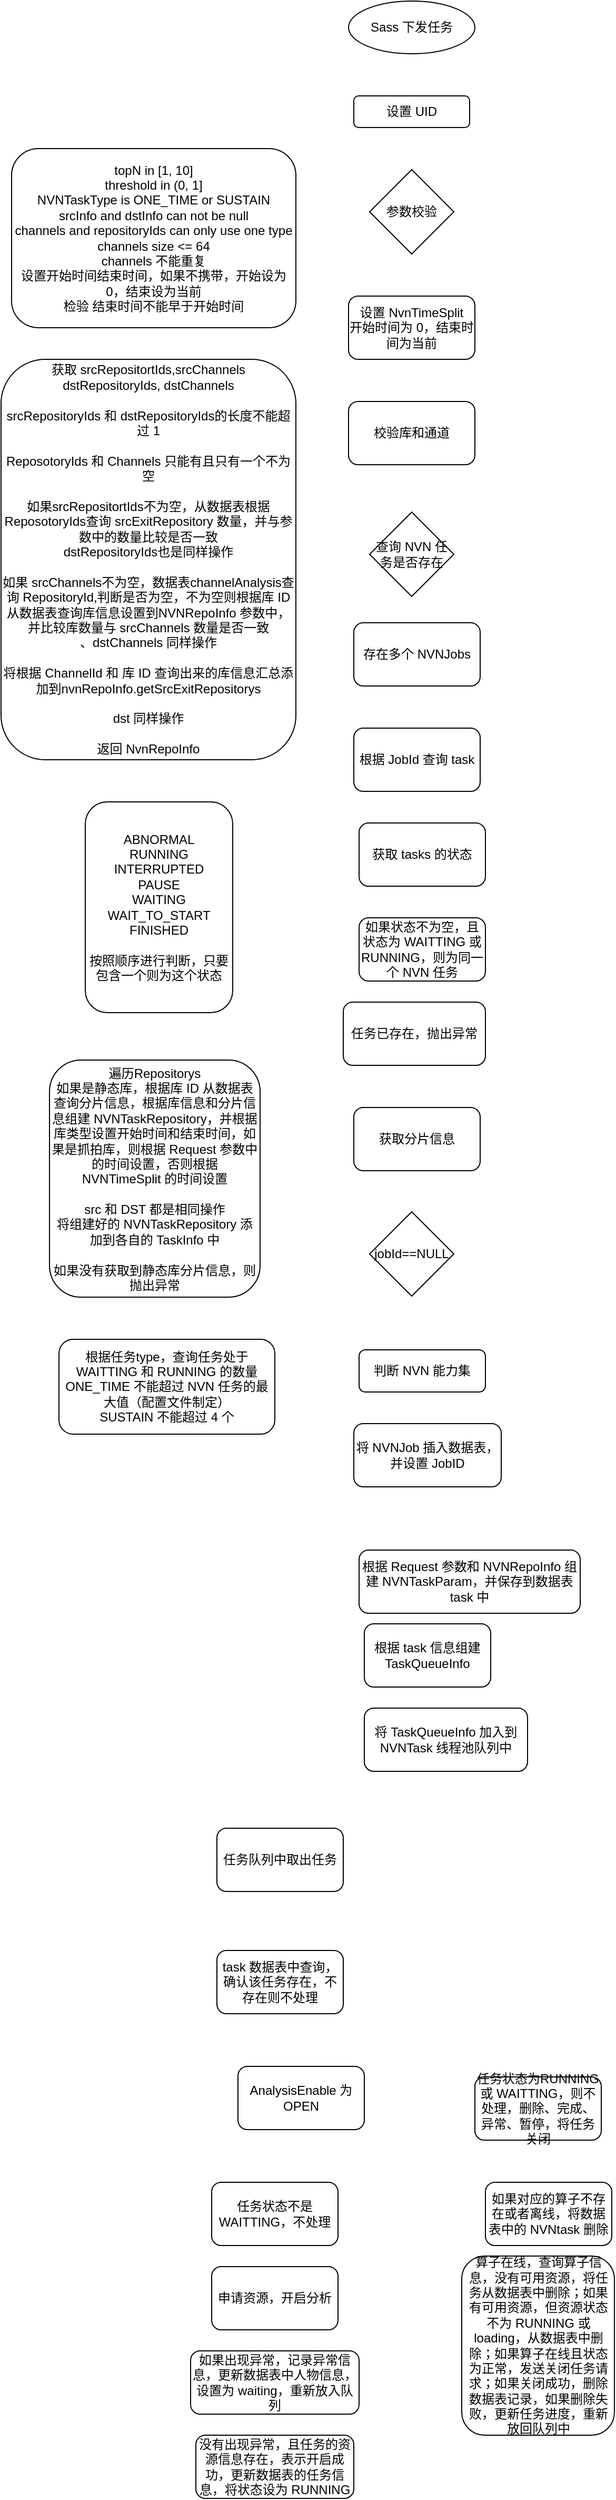<mxfile version="24.7.10">
  <diagram name="第 1 页" id="pQsE1rfgG5siOTRyVbLD">
    <mxGraphModel dx="954" dy="650" grid="1" gridSize="10" guides="1" tooltips="1" connect="1" arrows="1" fold="1" page="1" pageScale="1" pageWidth="827" pageHeight="1169" math="0" shadow="0">
      <root>
        <mxCell id="0" />
        <mxCell id="1" parent="0" />
        <mxCell id="G-5BI7pJ8SagUFH3ydPl-1" value="Sass 下发任务" style="ellipse;whiteSpace=wrap;html=1;" vertex="1" parent="1">
          <mxGeometry x="360" y="20" width="120" height="50" as="geometry" />
        </mxCell>
        <mxCell id="G-5BI7pJ8SagUFH3ydPl-3" value="设置 UID" style="rounded=1;whiteSpace=wrap;html=1;" vertex="1" parent="1">
          <mxGeometry x="365" y="110" width="110" height="30" as="geometry" />
        </mxCell>
        <mxCell id="G-5BI7pJ8SagUFH3ydPl-4" value="参数校验" style="rhombus;whiteSpace=wrap;html=1;" vertex="1" parent="1">
          <mxGeometry x="380" y="180" width="80" height="80" as="geometry" />
        </mxCell>
        <mxCell id="G-5BI7pJ8SagUFH3ydPl-5" value="topN in [1, 10]&lt;div&gt;threshold in (0, 1]&lt;/div&gt;&lt;div&gt;NVNTaskType is ONE_TIME or SUSTAIN&lt;/div&gt;&lt;div&gt;srcInfo and dstInfo can not be null&lt;/div&gt;&lt;div&gt;channels and repositoryIds can only use one type&lt;/div&gt;&lt;div&gt;channels size &amp;lt;= 64&lt;/div&gt;&lt;div&gt;channels 不能重复&lt;/div&gt;&lt;div&gt;设置开始时间结束时间，如果不携带，开始设为 0，结束设为当前&lt;/div&gt;&lt;div&gt;检验 结束时间不能早于开始时间&lt;/div&gt;" style="rounded=1;whiteSpace=wrap;html=1;" vertex="1" parent="1">
          <mxGeometry x="40" y="160" width="270" height="170" as="geometry" />
        </mxCell>
        <mxCell id="G-5BI7pJ8SagUFH3ydPl-6" value="设置 NvnTimeSplit&lt;div&gt;开始时间为 0，结束时间为当前&lt;/div&gt;" style="rounded=1;whiteSpace=wrap;html=1;" vertex="1" parent="1">
          <mxGeometry x="360" y="300" width="120" height="60" as="geometry" />
        </mxCell>
        <mxCell id="G-5BI7pJ8SagUFH3ydPl-7" value="校验库和通道" style="rounded=1;whiteSpace=wrap;html=1;" vertex="1" parent="1">
          <mxGeometry x="360" y="400" width="120" height="60" as="geometry" />
        </mxCell>
        <mxCell id="G-5BI7pJ8SagUFH3ydPl-8" value="获取 srcRepositortIds,srcChannels&lt;div&gt;dstRepositoryIds, dstChannels&lt;/div&gt;&lt;div&gt;&lt;br&gt;&lt;/div&gt;&lt;div&gt;srcRepositoryIds 和 dstRepositoryIds的长度不能超过 1&lt;/div&gt;&lt;div&gt;&lt;br&gt;&lt;/div&gt;&lt;div&gt;ReposotoryIds 和 Channels 只能有且只有一个不为空&lt;/div&gt;&lt;div&gt;&lt;br&gt;&lt;/div&gt;&lt;div&gt;如果srcRepositortIds不为空，从数据表根据ReposotoryIds查询 srcExitRepository 数量，并与参数中的数量比较是否一致&lt;/div&gt;&lt;div&gt;dstRepositoryIds也是同样操作&lt;br&gt;&lt;/div&gt;&lt;div&gt;&lt;br&gt;&lt;/div&gt;&lt;div&gt;如果 srcChannels不为空，数据表channelAnalysis查询 RepositoryId,判断是否为空，不为空则根据库 ID 从数据表查询库信息设置到NVNRepoInfo 参数中，并比较库数量与 srcChannels 数量是否一致&lt;/div&gt;&lt;div&gt;、dstChannels 同样操作&lt;br&gt;&lt;/div&gt;&lt;div&gt;&lt;br&gt;&lt;/div&gt;&lt;div&gt;将根据 ChannelId 和 库 ID 查询出来的库信息汇总添加到nvnRepoInfo.getSrcExitRepositorys&lt;/div&gt;&lt;div&gt;&lt;br&gt;&lt;/div&gt;&lt;div&gt;dst 同样操作&lt;/div&gt;&lt;div&gt;&lt;br&gt;&lt;/div&gt;&lt;div&gt;返回 NvnRepoInfo&lt;/div&gt;" style="rounded=1;whiteSpace=wrap;html=1;" vertex="1" parent="1">
          <mxGeometry x="30" y="360" width="280" height="380" as="geometry" />
        </mxCell>
        <mxCell id="G-5BI7pJ8SagUFH3ydPl-10" value="查询 NVN 任务是否存在" style="rhombus;whiteSpace=wrap;html=1;" vertex="1" parent="1">
          <mxGeometry x="380" y="505" width="80" height="80" as="geometry" />
        </mxCell>
        <mxCell id="G-5BI7pJ8SagUFH3ydPl-11" value="存在多个 NVNJobs" style="rounded=1;whiteSpace=wrap;html=1;" vertex="1" parent="1">
          <mxGeometry x="365" y="610" width="120" height="60" as="geometry" />
        </mxCell>
        <mxCell id="G-5BI7pJ8SagUFH3ydPl-12" value="根据 JobId 查询 task" style="rounded=1;whiteSpace=wrap;html=1;" vertex="1" parent="1">
          <mxGeometry x="365" y="710" width="120" height="60" as="geometry" />
        </mxCell>
        <mxCell id="G-5BI7pJ8SagUFH3ydPl-13" value="获取 tasks 的状态" style="rounded=1;whiteSpace=wrap;html=1;" vertex="1" parent="1">
          <mxGeometry x="370" y="800" width="120" height="60" as="geometry" />
        </mxCell>
        <mxCell id="G-5BI7pJ8SagUFH3ydPl-14" value="ABNORMAL&lt;div&gt;RUNNING&lt;/div&gt;&lt;div&gt;INTERRUPTED&lt;/div&gt;&lt;div&gt;PAUSE&lt;/div&gt;&lt;div&gt;WAITING&lt;/div&gt;&lt;div&gt;WAIT_TO_START&lt;/div&gt;&lt;div&gt;FINISHED&lt;/div&gt;&lt;div&gt;&lt;br&gt;&lt;/div&gt;&lt;div&gt;按照顺序进行判断，只要包含一个则为这个状态&lt;/div&gt;" style="rounded=1;whiteSpace=wrap;html=1;" vertex="1" parent="1">
          <mxGeometry x="110" y="780" width="140" height="200" as="geometry" />
        </mxCell>
        <mxCell id="G-5BI7pJ8SagUFH3ydPl-15" value="如果状态不为空，且状态为 WAITTING 或 RUNNING，则为同一个 NVN 任务" style="rounded=1;whiteSpace=wrap;html=1;" vertex="1" parent="1">
          <mxGeometry x="370" y="890" width="120" height="60" as="geometry" />
        </mxCell>
        <mxCell id="G-5BI7pJ8SagUFH3ydPl-16" value="任务已存在，抛出异常" style="rounded=1;whiteSpace=wrap;html=1;" vertex="1" parent="1">
          <mxGeometry x="355" y="970" width="135" height="60" as="geometry" />
        </mxCell>
        <mxCell id="G-5BI7pJ8SagUFH3ydPl-17" value="获取分片信息" style="rounded=1;whiteSpace=wrap;html=1;" vertex="1" parent="1">
          <mxGeometry x="365" y="1070" width="120" height="60" as="geometry" />
        </mxCell>
        <mxCell id="G-5BI7pJ8SagUFH3ydPl-18" value="遍历Repositorys&lt;div&gt;如果是静态库，根据库 ID 从数据表查询分片信息，根据库信息和分片信息组建 NVNTaskRepository，并根据库类型设置开始时间和结束时间，如果是抓拍库，则根据 Request 参数中的时间设置，否则根据 NVNTimeSplit 的时间设置&lt;/div&gt;&lt;div&gt;&lt;br&gt;&lt;/div&gt;&lt;div&gt;src 和 DST 都是相同操作&lt;/div&gt;&lt;div&gt;将组建好的 NVNTaskRepository 添加到各自的 TaskInfo 中&lt;/div&gt;&lt;div&gt;&lt;br&gt;&lt;/div&gt;&lt;div&gt;如果没有获取到静态库分片信息，则抛出异常&lt;/div&gt;" style="rounded=1;whiteSpace=wrap;html=1;" vertex="1" parent="1">
          <mxGeometry x="76" y="1025" width="200" height="225" as="geometry" />
        </mxCell>
        <mxCell id="G-5BI7pJ8SagUFH3ydPl-20" value="jobId==NULL" style="rhombus;whiteSpace=wrap;html=1;" vertex="1" parent="1">
          <mxGeometry x="380" y="1169" width="80" height="80" as="geometry" />
        </mxCell>
        <mxCell id="G-5BI7pJ8SagUFH3ydPl-21" value="判断 NVN 能力集" style="rounded=1;whiteSpace=wrap;html=1;" vertex="1" parent="1">
          <mxGeometry x="370" y="1300" width="120" height="40" as="geometry" />
        </mxCell>
        <mxCell id="G-5BI7pJ8SagUFH3ydPl-22" value="根据任务type，查询任务处于 WAITTING 和 RUNNING 的数量&lt;div&gt;ONE_TIME 不能超过 NVN 任务的最大值（配置文件制定）&lt;/div&gt;&lt;div&gt;SUSTAIN 不能超过 4 个&lt;/div&gt;" style="rounded=1;whiteSpace=wrap;html=1;" vertex="1" parent="1">
          <mxGeometry x="85" y="1290" width="205" height="90" as="geometry" />
        </mxCell>
        <mxCell id="G-5BI7pJ8SagUFH3ydPl-24" value="将 NVNJob 插入数据表，并设置 JobID" style="rounded=1;whiteSpace=wrap;html=1;" vertex="1" parent="1">
          <mxGeometry x="365" y="1370" width="140" height="60" as="geometry" />
        </mxCell>
        <mxCell id="G-5BI7pJ8SagUFH3ydPl-25" value="根据 Request 参数和 NVNRepoInfo 组建 NVNTaskParam，并保存到数据表task 中" style="rounded=1;whiteSpace=wrap;html=1;" vertex="1" parent="1">
          <mxGeometry x="370" y="1490" width="210" height="60" as="geometry" />
        </mxCell>
        <mxCell id="G-5BI7pJ8SagUFH3ydPl-26" value="根据 task 信息组建 TaskQueueInfo" style="rounded=1;whiteSpace=wrap;html=1;" vertex="1" parent="1">
          <mxGeometry x="375" y="1560" width="120" height="60" as="geometry" />
        </mxCell>
        <mxCell id="G-5BI7pJ8SagUFH3ydPl-27" value="将 TaskQueueInfo 加入到 NVNTask 线程池队列中" style="rounded=1;whiteSpace=wrap;html=1;" vertex="1" parent="1">
          <mxGeometry x="375" y="1640" width="155" height="60" as="geometry" />
        </mxCell>
        <mxCell id="G-5BI7pJ8SagUFH3ydPl-28" value="任务队列中取出任务" style="rounded=1;whiteSpace=wrap;html=1;" vertex="1" parent="1">
          <mxGeometry x="235" y="1754" width="120" height="60" as="geometry" />
        </mxCell>
        <mxCell id="G-5BI7pJ8SagUFH3ydPl-29" value="task 数据表中查询，确认该任务存在，不存在则不处理" style="rounded=1;whiteSpace=wrap;html=1;" vertex="1" parent="1">
          <mxGeometry x="235" y="1870" width="120" height="60" as="geometry" />
        </mxCell>
        <mxCell id="G-5BI7pJ8SagUFH3ydPl-30" value="AnalysisEnable 为 OPEN" style="rounded=1;whiteSpace=wrap;html=1;" vertex="1" parent="1">
          <mxGeometry x="255" y="1980" width="120" height="60" as="geometry" />
        </mxCell>
        <mxCell id="G-5BI7pJ8SagUFH3ydPl-31" value="任务状态为RUNNING 或 WAITTING，则不处理，删除、完成、异常、暂停，将任务关闭" style="rounded=1;whiteSpace=wrap;html=1;" vertex="1" parent="1">
          <mxGeometry x="480" y="1990" width="120" height="60" as="geometry" />
        </mxCell>
        <mxCell id="G-5BI7pJ8SagUFH3ydPl-32" value="如果对应的算子不存在或者离线，将数据表中的 NVNtask 删除" style="rounded=1;whiteSpace=wrap;html=1;" vertex="1" parent="1">
          <mxGeometry x="490" y="2090" width="120" height="60" as="geometry" />
        </mxCell>
        <mxCell id="G-5BI7pJ8SagUFH3ydPl-33" value="算子在线，查询算子信息，没有可用资源，将任务从数据表中删除；如果有可用资源，但资源状态不为 RUNNING 或 loading，从数据表中删除；如果算子在线且状态为正常，发送关闭任务请求；如果关闭成功，删除数据表记录，如果删除失败，更新任务进度，重新放回队列中" style="rounded=1;whiteSpace=wrap;html=1;" vertex="1" parent="1">
          <mxGeometry x="467.5" y="2160" width="145" height="170" as="geometry" />
        </mxCell>
        <mxCell id="G-5BI7pJ8SagUFH3ydPl-34" value="任务状态不是 WAITTING，不处理" style="rounded=1;whiteSpace=wrap;html=1;" vertex="1" parent="1">
          <mxGeometry x="230" y="2090" width="120" height="60" as="geometry" />
        </mxCell>
        <mxCell id="G-5BI7pJ8SagUFH3ydPl-35" value="申请资源，开启分析" style="rounded=1;whiteSpace=wrap;html=1;" vertex="1" parent="1">
          <mxGeometry x="230" y="2170" width="120" height="60" as="geometry" />
        </mxCell>
        <mxCell id="G-5BI7pJ8SagUFH3ydPl-36" value="如果出现异常，记录异常信息，更新数据表中人物信息，设置为 waiting，重新放入队列" style="rounded=1;whiteSpace=wrap;html=1;" vertex="1" parent="1">
          <mxGeometry x="210" y="2250" width="160" height="60" as="geometry" />
        </mxCell>
        <mxCell id="G-5BI7pJ8SagUFH3ydPl-37" value="没有出现异常，且任务的资源信息存在，表示开启成功，更新数据表的任务信息，将状态设为 RUNNING" style="rounded=1;whiteSpace=wrap;html=1;" vertex="1" parent="1">
          <mxGeometry x="215" y="2330" width="150" height="60" as="geometry" />
        </mxCell>
      </root>
    </mxGraphModel>
  </diagram>
</mxfile>
